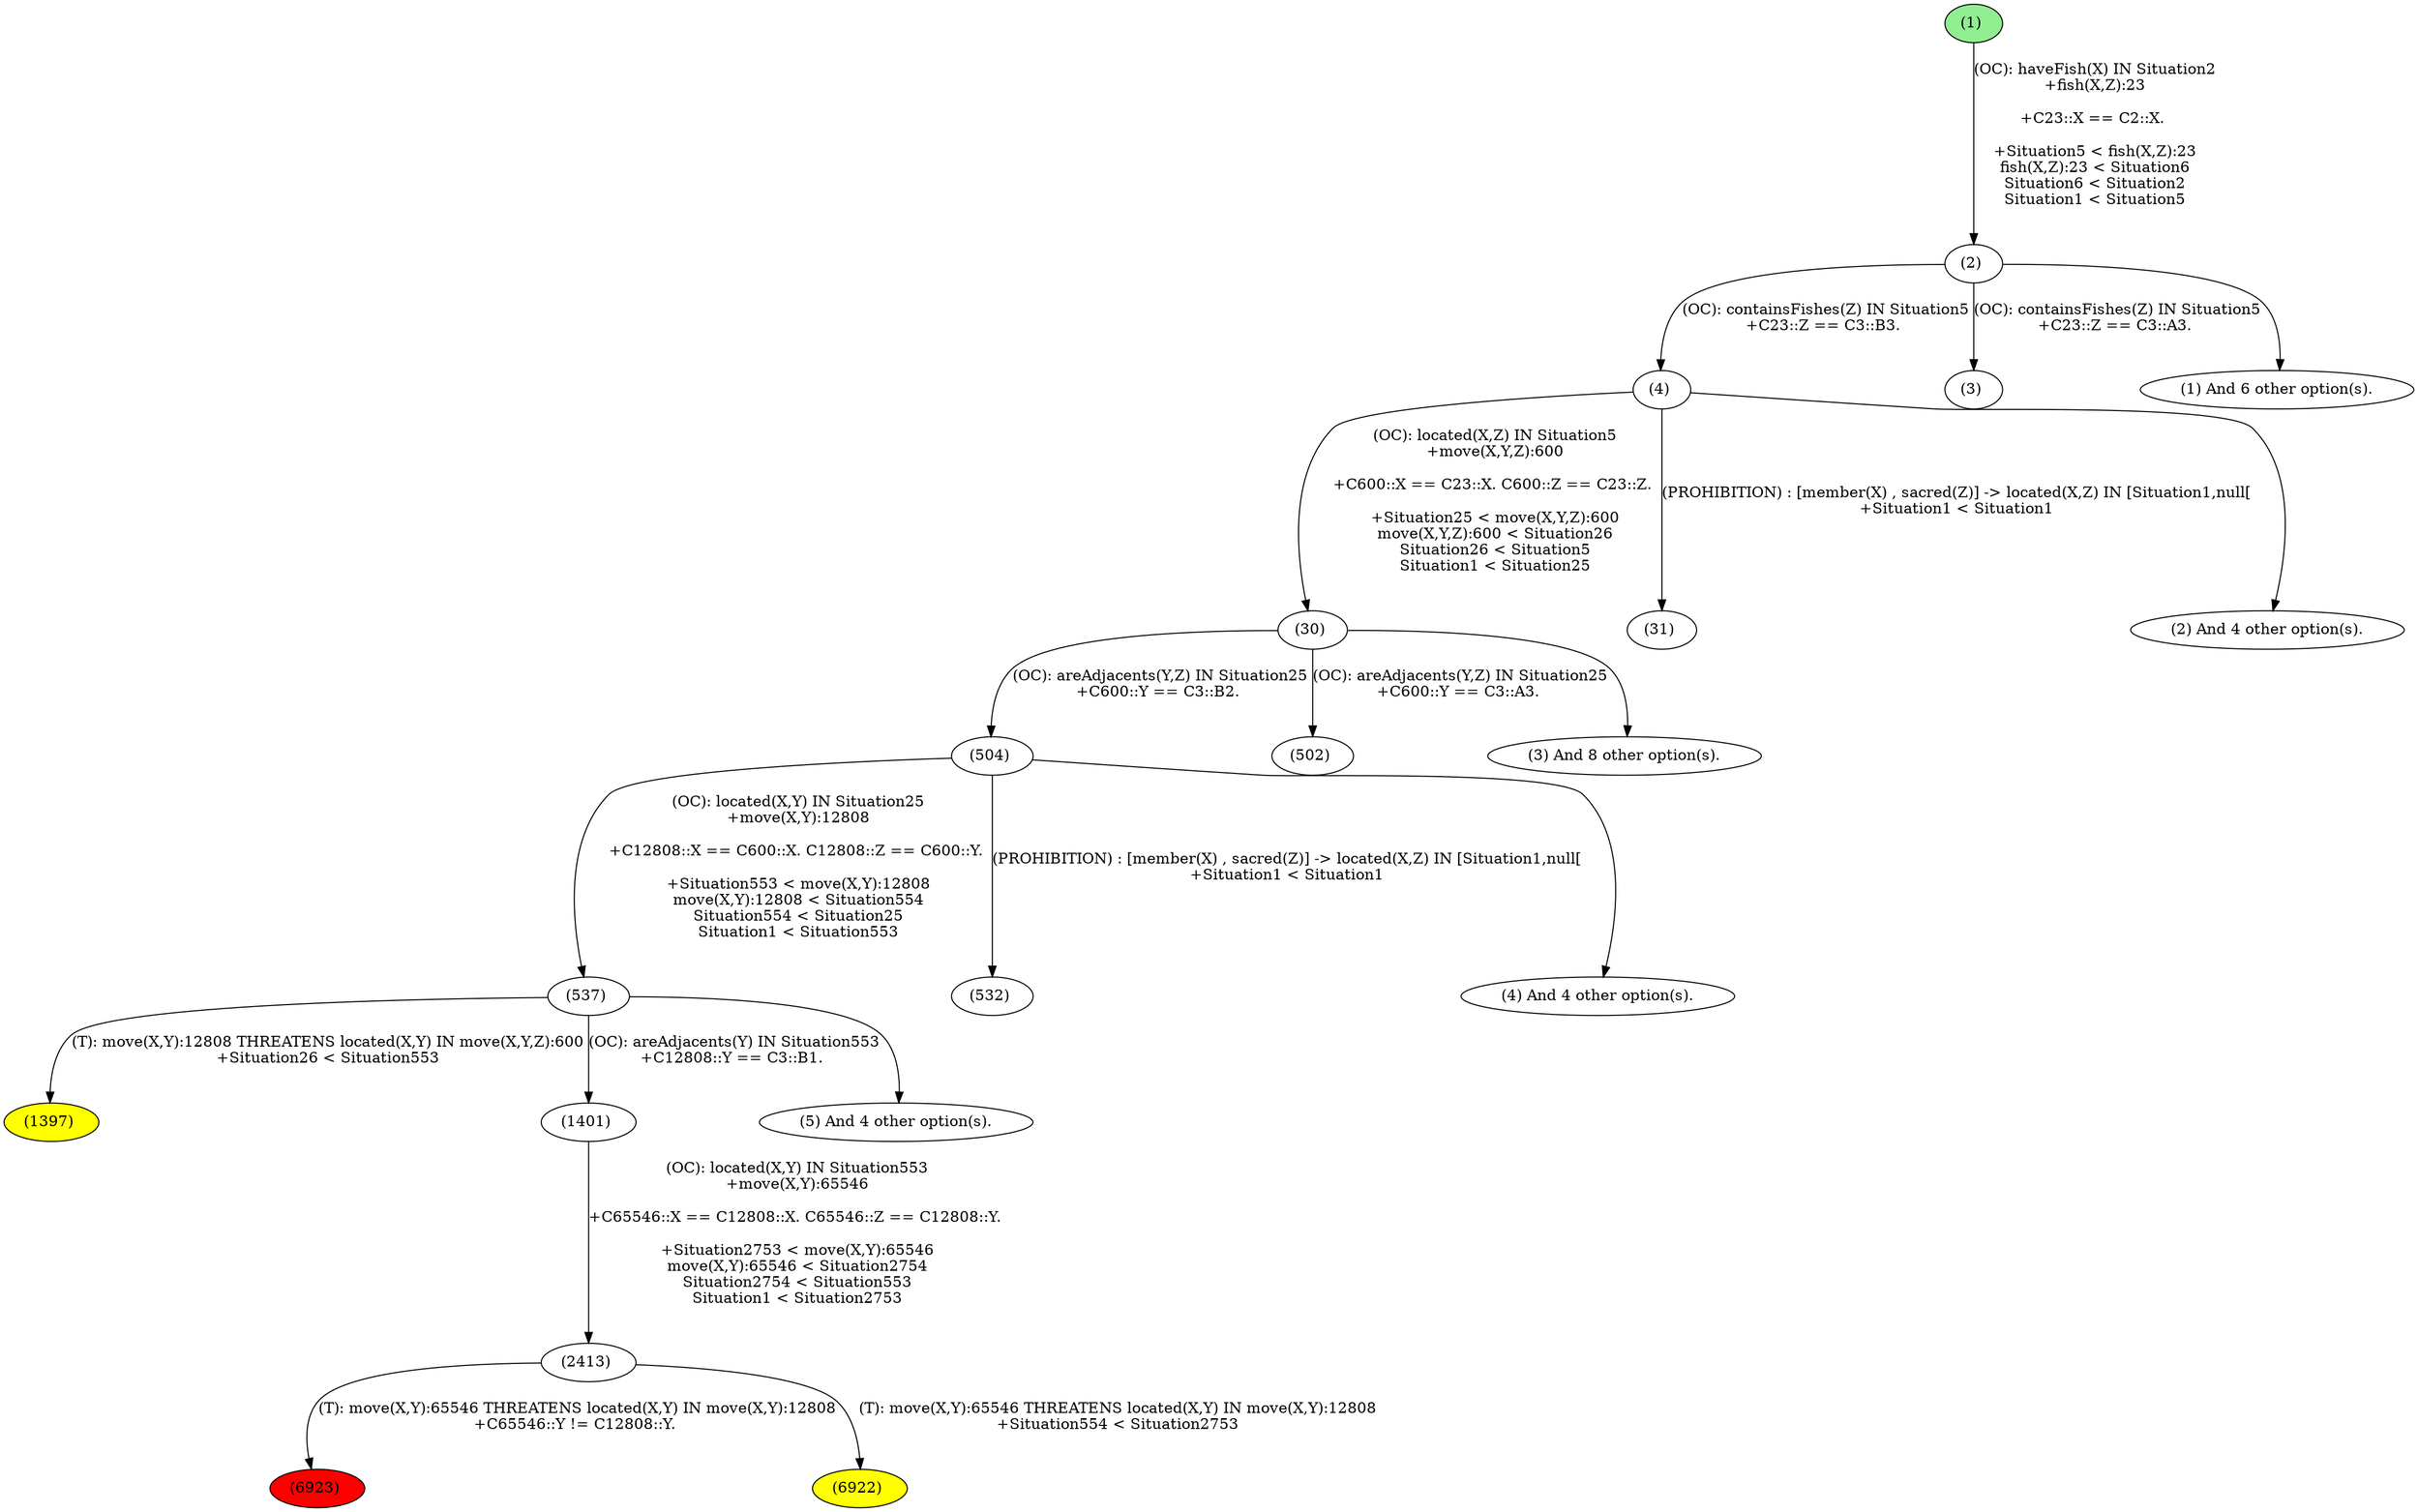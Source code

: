 digraph G {
"(6923) " [style=filled,fillcolor="red"];
"(6922) " [style=filled,fillcolor="yellow"];
"(1397) " [style=filled,fillcolor="yellow"];
"(1) " [style=filled,fillcolor="lightgreen"];
"(1) " -> "(2) " [label="(OC): haveFish(X) IN Situation2
+fish(X,Z):23

+C23::X == C2::X. 

+Situation5 < fish(X,Z):23
fish(X,Z):23 < Situation6
Situation6 < Situation2
Situation1 < Situation5

"];
"(2) " -> "(4) " [label="(OC): containsFishes(Z) IN Situation5
+C23::Z == C3::B3. 

"];
"(2) " -> "(3) " [label="(OC): containsFishes(Z) IN Situation5
+C23::Z == C3::A3. 

"];
"(2) " -> "(1) And 6 other option(s).";
"(4) " -> "(30) " [label="(OC): located(X,Z) IN Situation5
+move(X,Y,Z):600

+C600::X == C23::X. C600::Z == C23::Z. 

+Situation25 < move(X,Y,Z):600
move(X,Y,Z):600 < Situation26
Situation26 < Situation5
Situation1 < Situation25

"];
"(4) " -> "(31) " [label="(PROHIBITION) : [member(X) , sacred(Z)] -> located(X,Z) IN [Situation1,null[
+Situation1 < Situation1

"];
"(4) " -> "(2) And 4 other option(s).";
"(30) " -> "(504) " [label="(OC): areAdjacents(Y,Z) IN Situation25
+C600::Y == C3::B2. 

"];
"(30) " -> "(502) " [label="(OC): areAdjacents(Y,Z) IN Situation25
+C600::Y == C3::A3. 

"];
"(30) " -> "(3) And 8 other option(s).";
"(504) " -> "(537) " [label="(OC): located(X,Y) IN Situation25
+move(X,Y):12808

+C12808::X == C600::X. C12808::Z == C600::Y. 

+Situation553 < move(X,Y):12808
move(X,Y):12808 < Situation554
Situation554 < Situation25
Situation1 < Situation553

"];
"(504) " -> "(532) " [label="(PROHIBITION) : [member(X) , sacred(Z)] -> located(X,Z) IN [Situation1,null[
+Situation1 < Situation1

"];
"(504) " -> "(4) And 4 other option(s).";
"(537) " -> "(1401) " [label="(OC): areAdjacents(Y) IN Situation553
+C12808::Y == C3::B1. 

"];
"(537) " -> "(1397) " [label="(T): move(X,Y):12808 THREATENS located(X,Y) IN move(X,Y,Z):600
+Situation26 < Situation553

"];
"(537) " -> "(5) And 4 other option(s).";
"(1401) " -> "(2413) " [label="(OC): located(X,Y) IN Situation553
+move(X,Y):65546

+C65546::X == C12808::X. C65546::Z == C12808::Y. 

+Situation2753 < move(X,Y):65546
move(X,Y):65546 < Situation2754
Situation2754 < Situation553
Situation1 < Situation2753

"];
"(2413) " -> "(6923) " [label="(T): move(X,Y):65546 THREATENS located(X,Y) IN move(X,Y):12808
+C65546::Y != C12808::Y. 

"];
"(2413) " -> "(6922) " [label="(T): move(X,Y):65546 THREATENS located(X,Y) IN move(X,Y):12808
+Situation554 < Situation2753

"];
}
